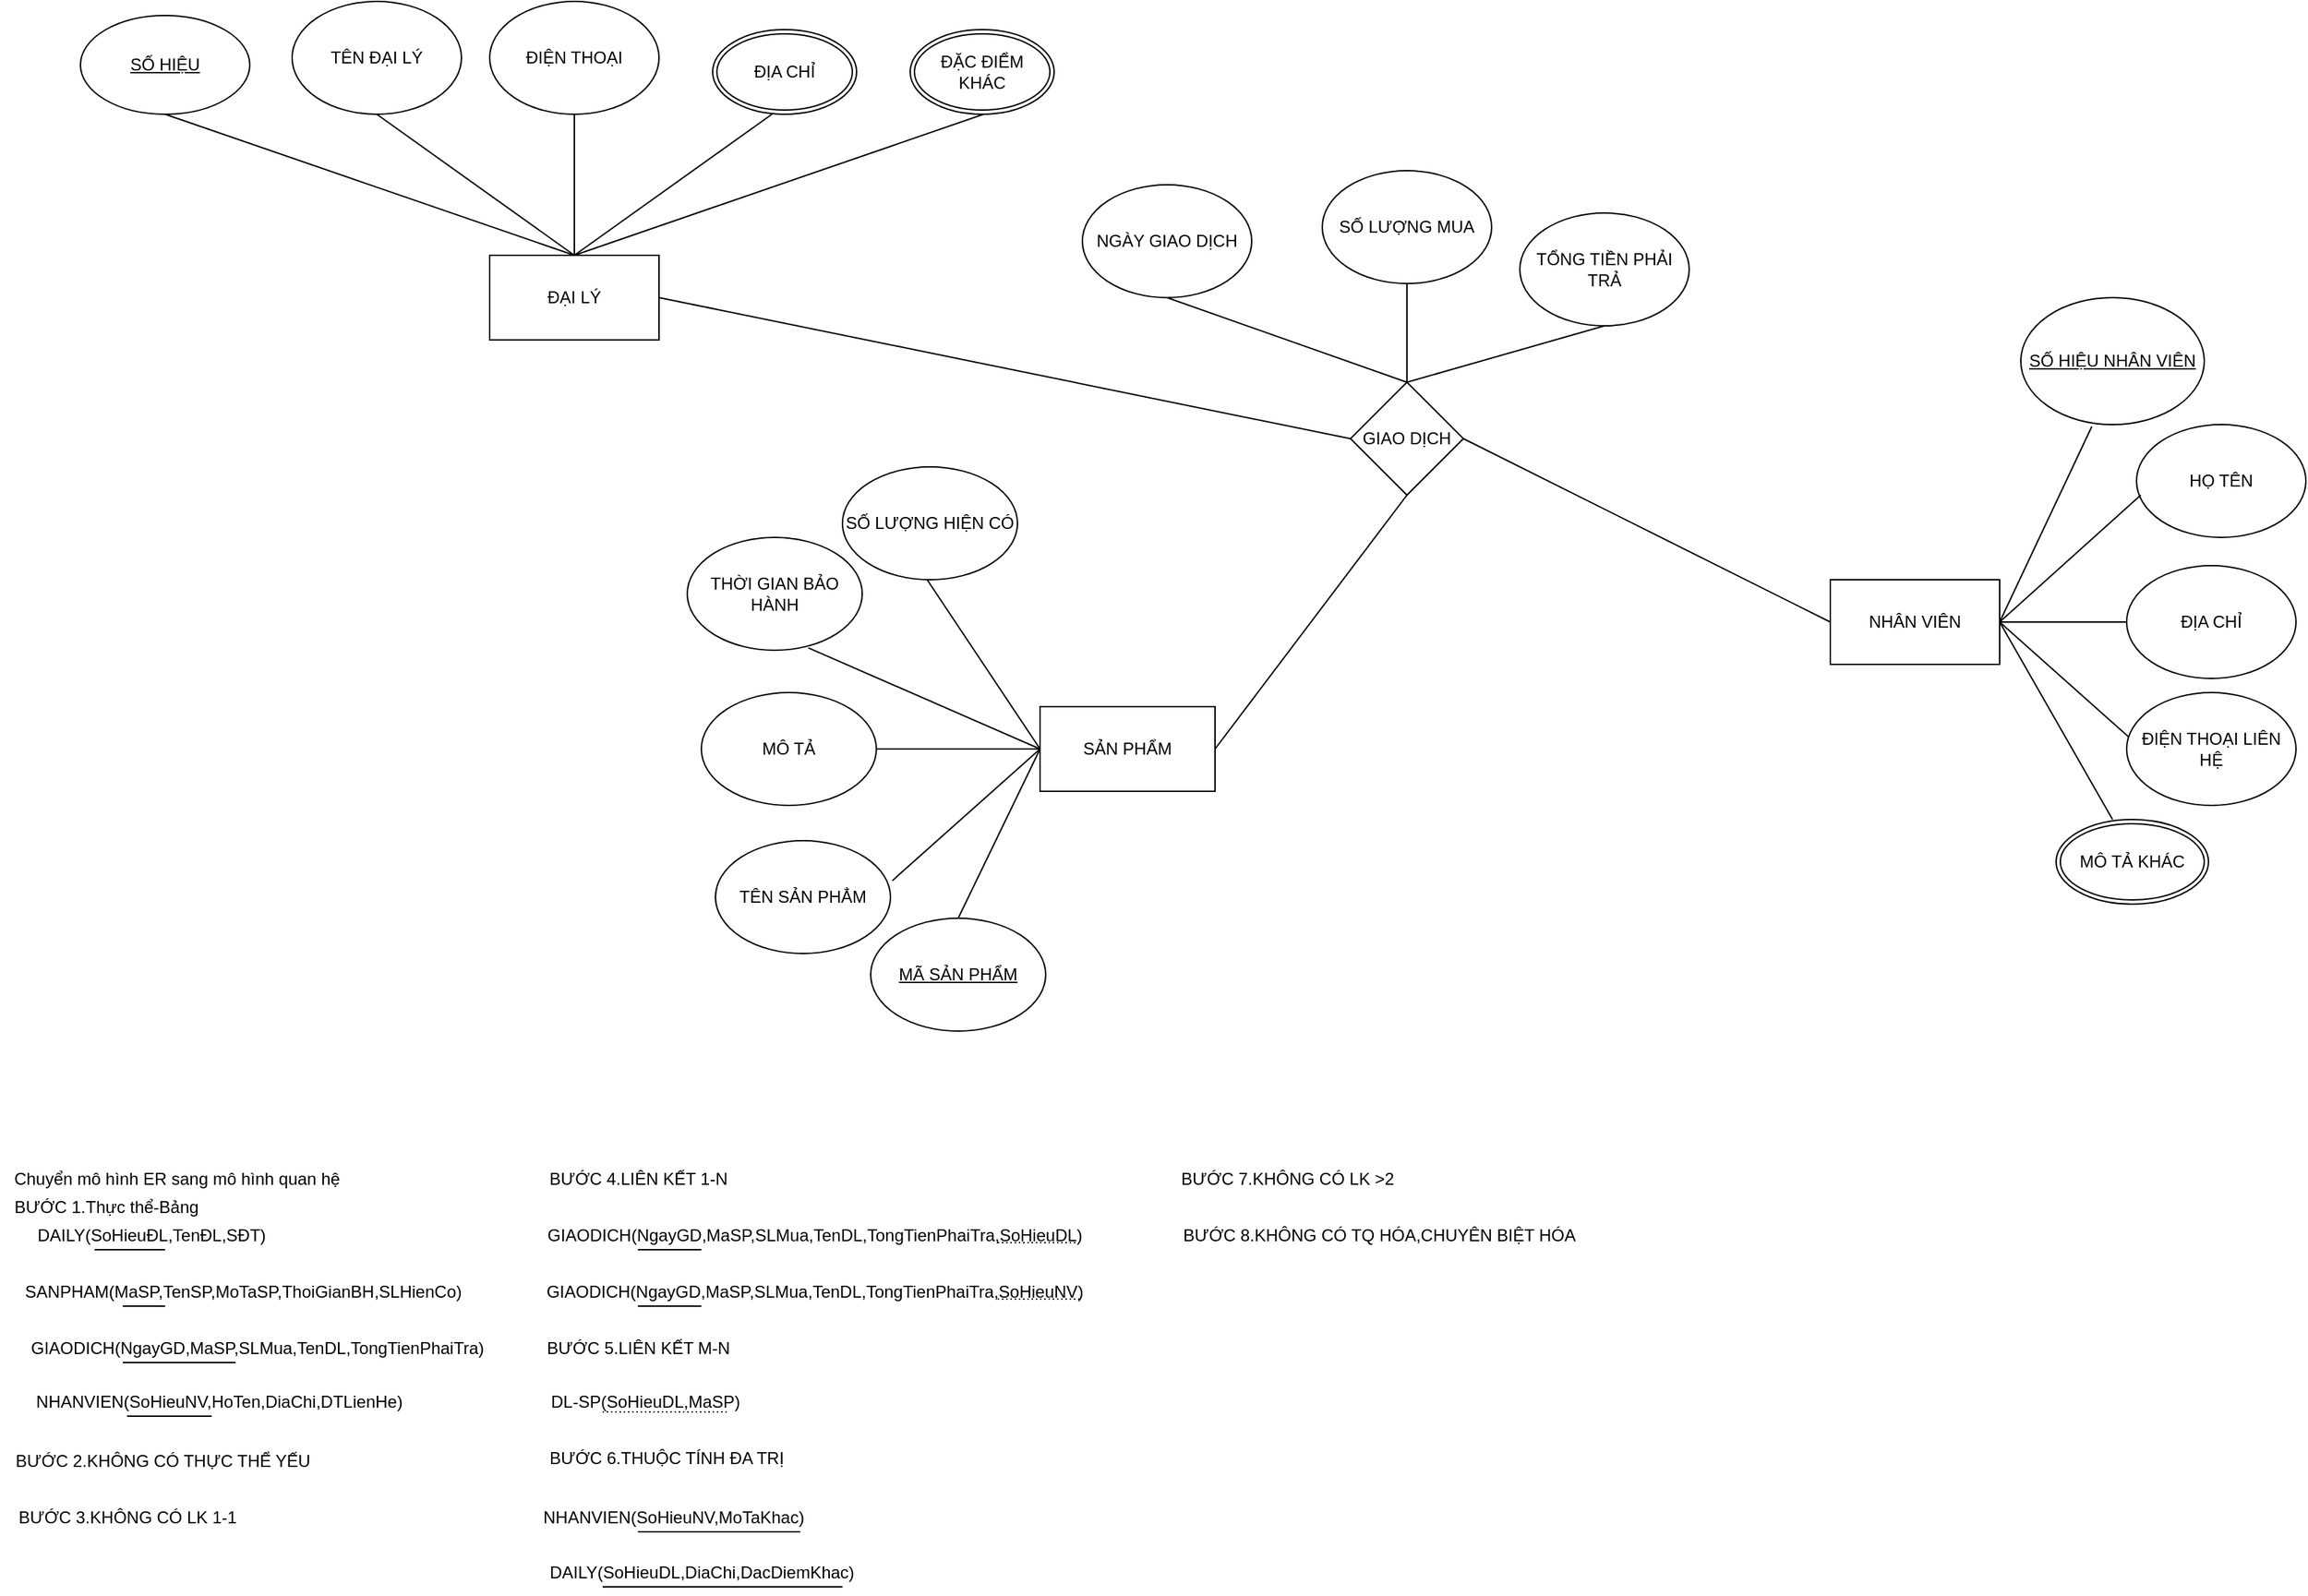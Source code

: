 <mxfile version="21.8.2" type="device">
  <diagram name="Trang-1" id="Ed2VjdngAn0tD3TP2sqU">
    <mxGraphModel dx="2547" dy="775" grid="1" gridSize="10" guides="1" tooltips="1" connect="1" arrows="1" fold="1" page="1" pageScale="1" pageWidth="827" pageHeight="1169" math="0" shadow="0">
      <root>
        <mxCell id="0" />
        <mxCell id="1" parent="0" />
        <mxCell id="2xWWdPFS53j6cSAyF-Bv-29" value="" style="group" parent="1" vertex="1" connectable="0">
          <mxGeometry x="-340" y="370" width="374" height="400" as="geometry" />
        </mxCell>
        <mxCell id="2xWWdPFS53j6cSAyF-Bv-13" value="SẢN PHẨM" style="rounded=0;whiteSpace=wrap;html=1;" parent="2xWWdPFS53j6cSAyF-Bv-29" vertex="1">
          <mxGeometry x="250" y="170" width="124" height="60" as="geometry" />
        </mxCell>
        <mxCell id="2xWWdPFS53j6cSAyF-Bv-14" value="THỜI GIAN BẢO HÀNH" style="ellipse;whiteSpace=wrap;html=1;" parent="2xWWdPFS53j6cSAyF-Bv-29" vertex="1">
          <mxGeometry y="50" width="124" height="80" as="geometry" />
        </mxCell>
        <mxCell id="2xWWdPFS53j6cSAyF-Bv-15" value="MÔ TẢ" style="ellipse;whiteSpace=wrap;html=1;" parent="2xWWdPFS53j6cSAyF-Bv-29" vertex="1">
          <mxGeometry x="10" y="160" width="124" height="80" as="geometry" />
        </mxCell>
        <mxCell id="2xWWdPFS53j6cSAyF-Bv-16" value="TÊN SẢN PHẲM" style="ellipse;whiteSpace=wrap;html=1;" parent="2xWWdPFS53j6cSAyF-Bv-29" vertex="1">
          <mxGeometry x="20" y="265" width="124" height="80" as="geometry" />
        </mxCell>
        <mxCell id="2xWWdPFS53j6cSAyF-Bv-18" value="SỐ LƯỢNG HIỆN CÓ" style="ellipse;whiteSpace=wrap;html=1;" parent="2xWWdPFS53j6cSAyF-Bv-29" vertex="1">
          <mxGeometry x="110" width="124" height="80" as="geometry" />
        </mxCell>
        <mxCell id="2xWWdPFS53j6cSAyF-Bv-20" value="" style="endArrow=none;html=1;rounded=0;entryX=0.692;entryY=0.979;entryDx=0;entryDy=0;entryPerimeter=0;exitX=0;exitY=0.5;exitDx=0;exitDy=0;" parent="2xWWdPFS53j6cSAyF-Bv-29" source="2xWWdPFS53j6cSAyF-Bv-13" target="2xWWdPFS53j6cSAyF-Bv-14" edge="1">
          <mxGeometry width="50" height="50" relative="1" as="geometry">
            <mxPoint x="690" y="230" as="sourcePoint" />
            <mxPoint x="740" y="180" as="targetPoint" />
          </mxGeometry>
        </mxCell>
        <mxCell id="2xWWdPFS53j6cSAyF-Bv-24" value="" style="endArrow=none;html=1;rounded=0;exitX=1.011;exitY=0.354;exitDx=0;exitDy=0;exitPerimeter=0;entryX=0;entryY=0.5;entryDx=0;entryDy=0;" parent="2xWWdPFS53j6cSAyF-Bv-29" source="2xWWdPFS53j6cSAyF-Bv-16" target="2xWWdPFS53j6cSAyF-Bv-13" edge="1">
          <mxGeometry width="50" height="50" relative="1" as="geometry">
            <mxPoint x="750" y="320" as="sourcePoint" />
            <mxPoint x="800" y="270" as="targetPoint" />
          </mxGeometry>
        </mxCell>
        <mxCell id="2xWWdPFS53j6cSAyF-Bv-25" value="" style="endArrow=none;html=1;rounded=0;entryX=0;entryY=0.5;entryDx=0;entryDy=0;exitX=0.5;exitY=0;exitDx=0;exitDy=0;" parent="2xWWdPFS53j6cSAyF-Bv-29" source="2xWWdPFS53j6cSAyF-Bv-27" target="2xWWdPFS53j6cSAyF-Bv-13" edge="1">
          <mxGeometry width="50" height="50" relative="1" as="geometry">
            <mxPoint x="760" y="400" as="sourcePoint" />
            <mxPoint x="810" y="350" as="targetPoint" />
          </mxGeometry>
        </mxCell>
        <mxCell id="2xWWdPFS53j6cSAyF-Bv-26" style="edgeStyle=orthogonalEdgeStyle;rounded=0;orthogonalLoop=1;jettySize=auto;html=1;exitX=0.5;exitY=1;exitDx=0;exitDy=0;" parent="2xWWdPFS53j6cSAyF-Bv-29" source="2xWWdPFS53j6cSAyF-Bv-13" target="2xWWdPFS53j6cSAyF-Bv-13" edge="1">
          <mxGeometry relative="1" as="geometry" />
        </mxCell>
        <mxCell id="2xWWdPFS53j6cSAyF-Bv-27" value="MÃ SẢN PHẨM" style="ellipse;whiteSpace=wrap;html=1;align=center;fontStyle=4;" parent="2xWWdPFS53j6cSAyF-Bv-29" vertex="1">
          <mxGeometry x="130" y="320" width="124" height="80" as="geometry" />
        </mxCell>
        <mxCell id="2xWWdPFS53j6cSAyF-Bv-28" value="" style="endArrow=none;html=1;rounded=0;exitX=0;exitY=0.5;exitDx=0;exitDy=0;" parent="2xWWdPFS53j6cSAyF-Bv-29" source="2xWWdPFS53j6cSAyF-Bv-13" edge="1">
          <mxGeometry width="50" height="50" relative="1" as="geometry">
            <mxPoint x="120" y="130" as="sourcePoint" />
            <mxPoint x="170" y="80" as="targetPoint" />
          </mxGeometry>
        </mxCell>
        <mxCell id="2xWWdPFS53j6cSAyF-Bv-149" value="" style="endArrow=none;html=1;rounded=0;exitX=1;exitY=0.5;exitDx=0;exitDy=0;" parent="2xWWdPFS53j6cSAyF-Bv-29" source="2xWWdPFS53j6cSAyF-Bv-15" edge="1">
          <mxGeometry width="50" height="50" relative="1" as="geometry">
            <mxPoint x="150" y="250" as="sourcePoint" />
            <mxPoint x="250" y="200" as="targetPoint" />
          </mxGeometry>
        </mxCell>
        <mxCell id="2xWWdPFS53j6cSAyF-Bv-53" value="" style="group" parent="1" vertex="1" connectable="0">
          <mxGeometry x="470" y="280" width="337" height="420" as="geometry" />
        </mxCell>
        <mxCell id="2xWWdPFS53j6cSAyF-Bv-30" value="NHÂN VIÊN" style="rounded=0;whiteSpace=wrap;html=1;" parent="2xWWdPFS53j6cSAyF-Bv-53" vertex="1">
          <mxGeometry y="170" width="120" height="60" as="geometry" />
        </mxCell>
        <mxCell id="2xWWdPFS53j6cSAyF-Bv-32" value="SỐ HIỆU NHÂN VIÊN" style="ellipse;whiteSpace=wrap;html=1;align=center;fontStyle=4;" parent="2xWWdPFS53j6cSAyF-Bv-53" vertex="1">
          <mxGeometry x="135" y="-30" width="130" height="90" as="geometry" />
        </mxCell>
        <mxCell id="2xWWdPFS53j6cSAyF-Bv-33" value="HỌ TÊN" style="ellipse;whiteSpace=wrap;html=1;" parent="2xWWdPFS53j6cSAyF-Bv-53" vertex="1">
          <mxGeometry x="217" y="60" width="120" height="80" as="geometry" />
        </mxCell>
        <mxCell id="2xWWdPFS53j6cSAyF-Bv-34" value="ĐỊA CHỈ" style="ellipse;whiteSpace=wrap;html=1;" parent="2xWWdPFS53j6cSAyF-Bv-53" vertex="1">
          <mxGeometry x="210" y="160" width="120" height="80" as="geometry" />
        </mxCell>
        <mxCell id="2xWWdPFS53j6cSAyF-Bv-35" value="ĐIỆN THOẠI LIÊN HỆ" style="ellipse;whiteSpace=wrap;html=1;" parent="2xWWdPFS53j6cSAyF-Bv-53" vertex="1">
          <mxGeometry x="210" y="250" width="120" height="80" as="geometry" />
        </mxCell>
        <mxCell id="2xWWdPFS53j6cSAyF-Bv-37" value="" style="endArrow=none;html=1;rounded=0;exitX=1;exitY=0.5;exitDx=0;exitDy=0;entryX=0.387;entryY=1.015;entryDx=0;entryDy=0;entryPerimeter=0;" parent="2xWWdPFS53j6cSAyF-Bv-53" source="2xWWdPFS53j6cSAyF-Bv-30" target="2xWWdPFS53j6cSAyF-Bv-32" edge="1">
          <mxGeometry width="50" height="50" relative="1" as="geometry">
            <mxPoint x="100" y="140" as="sourcePoint" />
            <mxPoint x="150" y="90" as="targetPoint" />
          </mxGeometry>
        </mxCell>
        <mxCell id="2xWWdPFS53j6cSAyF-Bv-38" value="" style="endArrow=none;html=1;rounded=0;exitX=1;exitY=0.5;exitDx=0;exitDy=0;" parent="2xWWdPFS53j6cSAyF-Bv-53" source="2xWWdPFS53j6cSAyF-Bv-30" edge="1">
          <mxGeometry width="50" height="50" relative="1" as="geometry">
            <mxPoint x="170" y="160" as="sourcePoint" />
            <mxPoint x="220" y="110" as="targetPoint" />
          </mxGeometry>
        </mxCell>
        <mxCell id="2xWWdPFS53j6cSAyF-Bv-39" value="" style="endArrow=none;html=1;rounded=0;exitX=1;exitY=0.5;exitDx=0;exitDy=0;" parent="2xWWdPFS53j6cSAyF-Bv-53" source="2xWWdPFS53j6cSAyF-Bv-30" edge="1">
          <mxGeometry width="50" height="50" relative="1" as="geometry">
            <mxPoint x="160" y="250" as="sourcePoint" />
            <mxPoint x="210" y="200" as="targetPoint" />
          </mxGeometry>
        </mxCell>
        <mxCell id="2xWWdPFS53j6cSAyF-Bv-40" value="" style="endArrow=none;html=1;rounded=0;exitX=1;exitY=0.5;exitDx=0;exitDy=0;entryX=0.01;entryY=0.391;entryDx=0;entryDy=0;entryPerimeter=0;" parent="2xWWdPFS53j6cSAyF-Bv-53" source="2xWWdPFS53j6cSAyF-Bv-30" target="2xWWdPFS53j6cSAyF-Bv-35" edge="1">
          <mxGeometry width="50" height="50" relative="1" as="geometry">
            <mxPoint x="130" y="310" as="sourcePoint" />
            <mxPoint x="180" y="260" as="targetPoint" />
          </mxGeometry>
        </mxCell>
        <mxCell id="2xWWdPFS53j6cSAyF-Bv-41" value="" style="endArrow=none;html=1;rounded=0;entryX=1;entryY=0.5;entryDx=0;entryDy=0;exitX=0.5;exitY=0;exitDx=0;exitDy=0;" parent="2xWWdPFS53j6cSAyF-Bv-53" target="2xWWdPFS53j6cSAyF-Bv-30" edge="1">
          <mxGeometry width="50" height="50" relative="1" as="geometry">
            <mxPoint x="200" y="340" as="sourcePoint" />
            <mxPoint x="120" y="290" as="targetPoint" />
          </mxGeometry>
        </mxCell>
        <mxCell id="2xWWdPFS53j6cSAyF-Bv-151" value="MÔ TẢ KHÁC" style="ellipse;shape=doubleEllipse;margin=3;whiteSpace=wrap;html=1;align=center;" parent="2xWWdPFS53j6cSAyF-Bv-53" vertex="1">
          <mxGeometry x="160" y="340" width="108" height="60" as="geometry" />
        </mxCell>
        <mxCell id="2xWWdPFS53j6cSAyF-Bv-67" value="" style="group" parent="1" vertex="1" connectable="0">
          <mxGeometry x="-770" y="40" width="1140" height="382" as="geometry" />
        </mxCell>
        <mxCell id="2xWWdPFS53j6cSAyF-Bv-1" value="ĐẠI LÝ" style="rounded=0;whiteSpace=wrap;html=1;" parent="2xWWdPFS53j6cSAyF-Bv-67" vertex="1">
          <mxGeometry x="290" y="180" width="120" height="60" as="geometry" />
        </mxCell>
        <mxCell id="2xWWdPFS53j6cSAyF-Bv-3" value="TÊN ĐẠI LÝ" style="ellipse;whiteSpace=wrap;html=1;" parent="2xWWdPFS53j6cSAyF-Bv-67" vertex="1">
          <mxGeometry x="150" width="120" height="80" as="geometry" />
        </mxCell>
        <mxCell id="2xWWdPFS53j6cSAyF-Bv-4" value="ĐIỆN THOẠI" style="ellipse;whiteSpace=wrap;html=1;" parent="2xWWdPFS53j6cSAyF-Bv-67" vertex="1">
          <mxGeometry x="290" width="120" height="80" as="geometry" />
        </mxCell>
        <mxCell id="2xWWdPFS53j6cSAyF-Bv-7" value="SỐ HIỆU" style="ellipse;whiteSpace=wrap;html=1;align=center;fontStyle=4;" parent="2xWWdPFS53j6cSAyF-Bv-67" vertex="1">
          <mxGeometry y="10" width="120" height="70" as="geometry" />
        </mxCell>
        <mxCell id="2xWWdPFS53j6cSAyF-Bv-8" value="" style="endArrow=none;html=1;rounded=0;exitX=0.5;exitY=0;exitDx=0;exitDy=0;" parent="2xWWdPFS53j6cSAyF-Bv-67" source="2xWWdPFS53j6cSAyF-Bv-1" edge="1">
          <mxGeometry width="50" height="50" relative="1" as="geometry">
            <mxPoint x="10" y="130" as="sourcePoint" />
            <mxPoint x="60" y="80" as="targetPoint" />
          </mxGeometry>
        </mxCell>
        <mxCell id="2xWWdPFS53j6cSAyF-Bv-9" value="" style="endArrow=none;html=1;rounded=0;exitX=0.5;exitY=0;exitDx=0;exitDy=0;" parent="2xWWdPFS53j6cSAyF-Bv-67" source="2xWWdPFS53j6cSAyF-Bv-1" edge="1">
          <mxGeometry width="50" height="50" relative="1" as="geometry">
            <mxPoint x="160" y="130" as="sourcePoint" />
            <mxPoint x="210" y="80" as="targetPoint" />
          </mxGeometry>
        </mxCell>
        <mxCell id="2xWWdPFS53j6cSAyF-Bv-10" value="" style="endArrow=none;html=1;rounded=0;exitX=0.5;exitY=0;exitDx=0;exitDy=0;" parent="2xWWdPFS53j6cSAyF-Bv-67" source="2xWWdPFS53j6cSAyF-Bv-1" edge="1">
          <mxGeometry width="50" height="50" relative="1" as="geometry">
            <mxPoint x="590" y="130" as="sourcePoint" />
            <mxPoint x="640" y="80" as="targetPoint" />
          </mxGeometry>
        </mxCell>
        <mxCell id="2xWWdPFS53j6cSAyF-Bv-11" value="" style="endArrow=none;html=1;rounded=0;exitX=0.5;exitY=0;exitDx=0;exitDy=0;" parent="2xWWdPFS53j6cSAyF-Bv-67" source="2xWWdPFS53j6cSAyF-Bv-1" edge="1">
          <mxGeometry width="50" height="50" relative="1" as="geometry">
            <mxPoint x="440" y="130" as="sourcePoint" />
            <mxPoint x="490" y="80" as="targetPoint" />
          </mxGeometry>
        </mxCell>
        <mxCell id="2xWWdPFS53j6cSAyF-Bv-12" value="" style="endArrow=none;html=1;rounded=0;" parent="2xWWdPFS53j6cSAyF-Bv-67" edge="1">
          <mxGeometry width="50" height="50" relative="1" as="geometry">
            <mxPoint x="350" y="180" as="sourcePoint" />
            <mxPoint x="350" y="80" as="targetPoint" />
          </mxGeometry>
        </mxCell>
        <mxCell id="2xWWdPFS53j6cSAyF-Bv-150" value="ĐẶC ĐIỂM KHÁC" style="ellipse;shape=doubleEllipse;margin=3;whiteSpace=wrap;html=1;align=center;" parent="2xWWdPFS53j6cSAyF-Bv-67" vertex="1">
          <mxGeometry x="588" y="20" width="102" height="60" as="geometry" />
        </mxCell>
        <mxCell id="2xWWdPFS53j6cSAyF-Bv-154" value="ĐỊA CHỈ" style="ellipse;shape=doubleEllipse;margin=3;whiteSpace=wrap;html=1;align=center;" parent="2xWWdPFS53j6cSAyF-Bv-67" vertex="1">
          <mxGeometry x="448" y="20" width="102" height="60" as="geometry" />
        </mxCell>
        <mxCell id="2xWWdPFS53j6cSAyF-Bv-97" value="" style="endArrow=none;html=1;rounded=0;exitX=1;exitY=0.5;exitDx=0;exitDy=0;entryX=0;entryY=0.5;entryDx=0;entryDy=0;" parent="2xWWdPFS53j6cSAyF-Bv-67" source="2xWWdPFS53j6cSAyF-Bv-1" target="AKbt5OT54VM6jA_VoHjJ-4" edge="1">
          <mxGeometry width="50" height="50" relative="1" as="geometry">
            <mxPoint x="450" y="220" as="sourcePoint" />
            <mxPoint x="878" y="192" as="targetPoint" />
          </mxGeometry>
        </mxCell>
        <mxCell id="2xWWdPFS53j6cSAyF-Bv-66" value="" style="group" parent="2xWWdPFS53j6cSAyF-Bv-67" vertex="1" connectable="0">
          <mxGeometry x="620" y="50" width="520" height="310" as="geometry" />
        </mxCell>
        <mxCell id="2xWWdPFS53j6cSAyF-Bv-49" value="TỔNG TIỀN PHẢI TRẢ" style="ellipse;whiteSpace=wrap;html=1;" parent="2xWWdPFS53j6cSAyF-Bv-66" vertex="1">
          <mxGeometry x="400" y="100" width="120" height="80" as="geometry" />
        </mxCell>
        <mxCell id="2xWWdPFS53j6cSAyF-Bv-57" value="" style="group" parent="2xWWdPFS53j6cSAyF-Bv-66" vertex="1" connectable="0">
          <mxGeometry x="80" y="60" width="410" height="240" as="geometry" />
        </mxCell>
        <mxCell id="2xWWdPFS53j6cSAyF-Bv-46" value="" style="endArrow=none;html=1;rounded=0;entryX=0.5;entryY=1;entryDx=0;entryDy=0;entryPerimeter=0;exitX=0.5;exitY=0;exitDx=0;exitDy=0;" parent="2xWWdPFS53j6cSAyF-Bv-57" target="2xWWdPFS53j6cSAyF-Bv-45" edge="1">
          <mxGeometry width="50" height="50" relative="1" as="geometry">
            <mxPoint x="240" y="160.0" as="sourcePoint" />
            <mxPoint x="170" y="130" as="targetPoint" />
          </mxGeometry>
        </mxCell>
        <mxCell id="2xWWdPFS53j6cSAyF-Bv-50" value="" style="endArrow=none;html=1;rounded=0;entryX=0.5;entryY=1;entryDx=0;entryDy=0;exitX=0.5;exitY=0;exitDx=0;exitDy=0;" parent="2xWWdPFS53j6cSAyF-Bv-57" target="2xWWdPFS53j6cSAyF-Bv-48" edge="1">
          <mxGeometry width="50" height="50" relative="1" as="geometry">
            <mxPoint x="240" y="160.0" as="sourcePoint" />
            <mxPoint x="230" y="60" as="targetPoint" />
          </mxGeometry>
        </mxCell>
        <mxCell id="2xWWdPFS53j6cSAyF-Bv-51" value="" style="endArrow=none;html=1;rounded=0;entryX=0.5;entryY=1;entryDx=0;entryDy=0;entryPerimeter=0;exitX=0.5;exitY=0;exitDx=0;exitDy=0;" parent="2xWWdPFS53j6cSAyF-Bv-57" target="2xWWdPFS53j6cSAyF-Bv-49" edge="1">
          <mxGeometry width="50" height="50" relative="1" as="geometry">
            <mxPoint x="240" y="160.0" as="sourcePoint" />
            <mxPoint x="340" y="100" as="targetPoint" />
          </mxGeometry>
        </mxCell>
        <mxCell id="2xWWdPFS53j6cSAyF-Bv-48" value="SỐ LƯỢNG MUA" style="ellipse;whiteSpace=wrap;html=1;" parent="2xWWdPFS53j6cSAyF-Bv-57" vertex="1">
          <mxGeometry x="180" y="10" width="120" height="80" as="geometry" />
        </mxCell>
        <mxCell id="2xWWdPFS53j6cSAyF-Bv-45" value="NGÀY GIAO DỊCH" style="ellipse;whiteSpace=wrap;html=1;" parent="2xWWdPFS53j6cSAyF-Bv-57" vertex="1">
          <mxGeometry x="10" y="20" width="120" height="80" as="geometry" />
        </mxCell>
        <mxCell id="AKbt5OT54VM6jA_VoHjJ-4" value="GIAO DỊCH" style="rhombus;whiteSpace=wrap;html=1;" vertex="1" parent="2xWWdPFS53j6cSAyF-Bv-57">
          <mxGeometry x="200" y="160" width="80" height="80" as="geometry" />
        </mxCell>
        <mxCell id="2xWWdPFS53j6cSAyF-Bv-92" value="" style="endArrow=none;html=1;rounded=0;entryX=1;entryY=0.5;entryDx=0;entryDy=0;exitX=0;exitY=0.5;exitDx=0;exitDy=0;" parent="1" source="2xWWdPFS53j6cSAyF-Bv-30" target="AKbt5OT54VM6jA_VoHjJ-4" edge="1">
          <mxGeometry width="50" height="50" relative="1" as="geometry">
            <mxPoint x="370" y="660" as="sourcePoint" />
            <mxPoint x="420" y="520" as="targetPoint" />
          </mxGeometry>
        </mxCell>
        <mxCell id="2xWWdPFS53j6cSAyF-Bv-104" value="BƯỚC 1.Thực thể-Bảng" style="text;html=1;align=center;verticalAlign=middle;resizable=0;points=[];autosize=1;strokeColor=none;fillColor=none;" parent="1" vertex="1">
          <mxGeometry x="-827" y="880" width="150" height="30" as="geometry" />
        </mxCell>
        <mxCell id="2xWWdPFS53j6cSAyF-Bv-105" value="DAILY(SoHieuĐL,TenĐL,SĐT)" style="text;html=1;align=center;verticalAlign=middle;resizable=0;points=[];autosize=1;strokeColor=none;fillColor=none;" parent="1" vertex="1">
          <mxGeometry x="-815" y="900" width="190" height="30" as="geometry" />
        </mxCell>
        <mxCell id="2xWWdPFS53j6cSAyF-Bv-107" value="Chuyển mô hình ER sang mô hình quan hệ" style="text;html=1;align=center;verticalAlign=middle;resizable=0;points=[];autosize=1;strokeColor=none;fillColor=none;" parent="1" vertex="1">
          <mxGeometry x="-827" y="860" width="250" height="30" as="geometry" />
        </mxCell>
        <mxCell id="2xWWdPFS53j6cSAyF-Bv-108" value="" style="line;strokeWidth=1;rotatable=0;dashed=0;labelPosition=right;align=left;verticalAlign=middle;spacingTop=0;spacingLeft=6;points=[];portConstraint=eastwest;" parent="1" vertex="1">
          <mxGeometry x="-760" y="920" width="50" height="10" as="geometry" />
        </mxCell>
        <mxCell id="2xWWdPFS53j6cSAyF-Bv-109" value="SANPHAM(MaSP,TenSP,MoTaSP,ThoiGianBH,SLHienCo)" style="text;html=1;align=center;verticalAlign=middle;resizable=0;points=[];autosize=1;strokeColor=none;fillColor=none;" parent="1" vertex="1">
          <mxGeometry x="-820" y="940" width="330" height="30" as="geometry" />
        </mxCell>
        <mxCell id="2xWWdPFS53j6cSAyF-Bv-110" value="" style="line;strokeWidth=1;rotatable=0;dashed=0;labelPosition=right;align=left;verticalAlign=middle;spacingTop=0;spacingLeft=6;points=[];portConstraint=eastwest;" parent="1" vertex="1">
          <mxGeometry x="-740" y="960" width="30" height="10" as="geometry" />
        </mxCell>
        <mxCell id="2xWWdPFS53j6cSAyF-Bv-111" value="GIAODICH(NgayGD,MaSP,SLMua,TenDL,TongTienPhaiTra)" style="text;html=1;align=center;verticalAlign=middle;resizable=0;points=[];autosize=1;strokeColor=none;fillColor=none;" parent="1" vertex="1">
          <mxGeometry x="-815" y="980" width="340" height="30" as="geometry" />
        </mxCell>
        <mxCell id="2xWWdPFS53j6cSAyF-Bv-120" value="" style="line;strokeWidth=1;rotatable=0;dashed=0;labelPosition=right;align=left;verticalAlign=middle;spacingTop=0;spacingLeft=6;points=[];portConstraint=eastwest;" parent="1" vertex="1">
          <mxGeometry x="-740" y="1000" width="80" height="10" as="geometry" />
        </mxCell>
        <mxCell id="2xWWdPFS53j6cSAyF-Bv-121" value="NHANVIEN(SoHieuNV,HoTen,DiaChi,DTLienHe)" style="text;html=1;align=center;verticalAlign=middle;resizable=0;points=[];autosize=1;strokeColor=none;fillColor=none;" parent="1" vertex="1">
          <mxGeometry x="-812" y="1018" width="280" height="30" as="geometry" />
        </mxCell>
        <mxCell id="2xWWdPFS53j6cSAyF-Bv-122" value="" style="line;strokeWidth=1;rotatable=0;dashed=0;labelPosition=right;align=left;verticalAlign=middle;spacingTop=0;spacingLeft=6;points=[];portConstraint=eastwest;" parent="1" vertex="1">
          <mxGeometry x="-737" y="1038" width="60" height="10" as="geometry" />
        </mxCell>
        <mxCell id="2xWWdPFS53j6cSAyF-Bv-123" value="BƯỚC 2.KHÔNG CÓ THỰC THỂ YẾU" style="text;html=1;align=center;verticalAlign=middle;resizable=0;points=[];autosize=1;strokeColor=none;fillColor=none;" parent="1" vertex="1">
          <mxGeometry x="-827" y="1060" width="230" height="30" as="geometry" />
        </mxCell>
        <mxCell id="2xWWdPFS53j6cSAyF-Bv-124" value="BƯỚC 3.KHÔNG CÓ LK 1-1" style="text;html=1;align=center;verticalAlign=middle;resizable=0;points=[];autosize=1;strokeColor=none;fillColor=none;" parent="1" vertex="1">
          <mxGeometry x="-827" y="1100" width="180" height="30" as="geometry" />
        </mxCell>
        <mxCell id="2xWWdPFS53j6cSAyF-Bv-127" value="BƯỚC 4.LIÊN KẾT 1-N" style="text;html=1;align=center;verticalAlign=middle;resizable=0;points=[];autosize=1;strokeColor=none;fillColor=none;" parent="1" vertex="1">
          <mxGeometry x="-450" y="860" width="150" height="30" as="geometry" />
        </mxCell>
        <mxCell id="2xWWdPFS53j6cSAyF-Bv-128" value="GIAODICH(NgayGD,MaSP,SLMua,TenDL,TongTienPhaiTra,SoHieuDL)" style="text;html=1;align=center;verticalAlign=middle;resizable=0;points=[];autosize=1;strokeColor=none;fillColor=none;" parent="1" vertex="1">
          <mxGeometry x="-450" y="900" width="400" height="30" as="geometry" />
        </mxCell>
        <mxCell id="2xWWdPFS53j6cSAyF-Bv-129" value="" style="line;strokeWidth=1;rotatable=0;dashed=0;labelPosition=right;align=left;verticalAlign=middle;spacingTop=0;spacingLeft=6;points=[];portConstraint=eastwest;" parent="1" vertex="1">
          <mxGeometry x="-375" y="920" width="45" height="10" as="geometry" />
        </mxCell>
        <mxCell id="2xWWdPFS53j6cSAyF-Bv-130" value="" style="endArrow=none;html=1;rounded=0;dashed=1;dashPattern=1 2;" parent="1" edge="1">
          <mxGeometry relative="1" as="geometry">
            <mxPoint x="-120" y="920" as="sourcePoint" />
            <mxPoint x="-60" y="920" as="targetPoint" />
          </mxGeometry>
        </mxCell>
        <mxCell id="2xWWdPFS53j6cSAyF-Bv-131" value="" style="resizable=0;html=1;whiteSpace=wrap;align=right;verticalAlign=bottom;" parent="2xWWdPFS53j6cSAyF-Bv-130" connectable="0" vertex="1">
          <mxGeometry x="1" relative="1" as="geometry" />
        </mxCell>
        <mxCell id="2xWWdPFS53j6cSAyF-Bv-132" value="GIAODICH(NgayGD,MaSP,SLMua,TenDL,TongTienPhaiTra,SoHieuNV)" style="text;html=1;align=center;verticalAlign=middle;resizable=0;points=[];autosize=1;strokeColor=none;fillColor=none;" parent="1" vertex="1">
          <mxGeometry x="-450" y="940" width="400" height="30" as="geometry" />
        </mxCell>
        <mxCell id="2xWWdPFS53j6cSAyF-Bv-133" value="" style="line;strokeWidth=1;rotatable=0;dashed=0;labelPosition=right;align=left;verticalAlign=middle;spacingTop=0;spacingLeft=6;points=[];portConstraint=eastwest;" parent="1" vertex="1">
          <mxGeometry x="-375" y="960" width="45" height="10" as="geometry" />
        </mxCell>
        <mxCell id="2xWWdPFS53j6cSAyF-Bv-134" value="" style="endArrow=none;html=1;rounded=0;dashed=1;dashPattern=1 2;" parent="1" edge="1">
          <mxGeometry relative="1" as="geometry">
            <mxPoint x="-120" y="960" as="sourcePoint" />
            <mxPoint x="-60" y="960" as="targetPoint" />
          </mxGeometry>
        </mxCell>
        <mxCell id="2xWWdPFS53j6cSAyF-Bv-135" value="" style="resizable=0;html=1;whiteSpace=wrap;align=right;verticalAlign=bottom;" parent="2xWWdPFS53j6cSAyF-Bv-134" connectable="0" vertex="1">
          <mxGeometry x="1" relative="1" as="geometry">
            <mxPoint x="10" as="offset" />
          </mxGeometry>
        </mxCell>
        <mxCell id="2xWWdPFS53j6cSAyF-Bv-136" value="BƯỚC 5.LIÊN KẾT M-N" style="text;html=1;align=center;verticalAlign=middle;resizable=0;points=[];autosize=1;strokeColor=none;fillColor=none;" parent="1" vertex="1">
          <mxGeometry x="-450" y="980" width="150" height="30" as="geometry" />
        </mxCell>
        <mxCell id="2xWWdPFS53j6cSAyF-Bv-137" value="DL-SP(SoHieuDL,MaSP)" style="text;html=1;align=center;verticalAlign=middle;resizable=0;points=[];autosize=1;strokeColor=none;fillColor=none;" parent="1" vertex="1">
          <mxGeometry x="-450" y="1018" width="160" height="30" as="geometry" />
        </mxCell>
        <mxCell id="2xWWdPFS53j6cSAyF-Bv-138" value="" style="endArrow=none;html=1;rounded=0;dashed=1;dashPattern=1 2;" parent="1" edge="1">
          <mxGeometry relative="1" as="geometry">
            <mxPoint x="-400" y="1040" as="sourcePoint" />
            <mxPoint x="-310" y="1040" as="targetPoint" />
          </mxGeometry>
        </mxCell>
        <mxCell id="2xWWdPFS53j6cSAyF-Bv-139" value="" style="resizable=0;html=1;whiteSpace=wrap;align=right;verticalAlign=bottom;" parent="2xWWdPFS53j6cSAyF-Bv-138" connectable="0" vertex="1">
          <mxGeometry x="1" relative="1" as="geometry" />
        </mxCell>
        <mxCell id="2xWWdPFS53j6cSAyF-Bv-141" value="BƯỚC 6.THUỘC TÍNH ĐA TRỊ" style="text;html=1;align=center;verticalAlign=middle;resizable=0;points=[];autosize=1;strokeColor=none;fillColor=none;" parent="1" vertex="1">
          <mxGeometry x="-450" y="1058" width="190" height="30" as="geometry" />
        </mxCell>
        <mxCell id="2xWWdPFS53j6cSAyF-Bv-142" value="BƯỚC 7.KHÔNG CÓ LK &amp;gt;2" style="text;html=1;align=center;verticalAlign=middle;resizable=0;points=[];autosize=1;strokeColor=none;fillColor=none;" parent="1" vertex="1">
          <mxGeometry y="860" width="170" height="30" as="geometry" />
        </mxCell>
        <mxCell id="2xWWdPFS53j6cSAyF-Bv-143" value="BƯỚC 8.KHÔNG CÓ TQ HÓA,CHUYÊN BIỆT HÓA" style="text;html=1;align=center;verticalAlign=middle;resizable=0;points=[];autosize=1;strokeColor=none;fillColor=none;" parent="1" vertex="1">
          <mxGeometry y="900" width="300" height="30" as="geometry" />
        </mxCell>
        <mxCell id="2xWWdPFS53j6cSAyF-Bv-155" value="NHANVIEN(SoHieuNV,MoTaKhac)" style="text;html=1;align=center;verticalAlign=middle;resizable=0;points=[];autosize=1;strokeColor=none;fillColor=none;" parent="1" vertex="1">
          <mxGeometry x="-455" y="1100" width="210" height="30" as="geometry" />
        </mxCell>
        <mxCell id="2xWWdPFS53j6cSAyF-Bv-156" value="" style="line;strokeWidth=1;rotatable=0;dashed=0;labelPosition=right;align=left;verticalAlign=middle;spacingTop=0;spacingLeft=6;points=[];portConstraint=eastwest;" parent="1" vertex="1">
          <mxGeometry x="-375" y="1120" width="115" height="10" as="geometry" />
        </mxCell>
        <mxCell id="2xWWdPFS53j6cSAyF-Bv-157" value="DAILY(SoHieuDL,DiaChi,DacDiemKhac)" style="text;html=1;align=center;verticalAlign=middle;resizable=0;points=[];autosize=1;strokeColor=none;fillColor=none;" parent="1" vertex="1">
          <mxGeometry x="-450" y="1139" width="240" height="30" as="geometry" />
        </mxCell>
        <mxCell id="2xWWdPFS53j6cSAyF-Bv-158" value="" style="line;strokeWidth=1;rotatable=0;dashed=0;labelPosition=right;align=left;verticalAlign=middle;spacingTop=0;spacingLeft=6;points=[];portConstraint=eastwest;" parent="1" vertex="1">
          <mxGeometry x="-400" y="1159" width="170" height="10" as="geometry" />
        </mxCell>
        <mxCell id="AKbt5OT54VM6jA_VoHjJ-6" value="" style="endArrow=none;html=1;rounded=0;exitX=1;exitY=0.5;exitDx=0;exitDy=0;entryX=0.5;entryY=1;entryDx=0;entryDy=0;" edge="1" parent="1" source="2xWWdPFS53j6cSAyF-Bv-13" target="AKbt5OT54VM6jA_VoHjJ-4">
          <mxGeometry width="50" height="50" relative="1" as="geometry">
            <mxPoint x="-270" y="640" as="sourcePoint" />
            <mxPoint x="170" y="480" as="targetPoint" />
          </mxGeometry>
        </mxCell>
      </root>
    </mxGraphModel>
  </diagram>
</mxfile>
